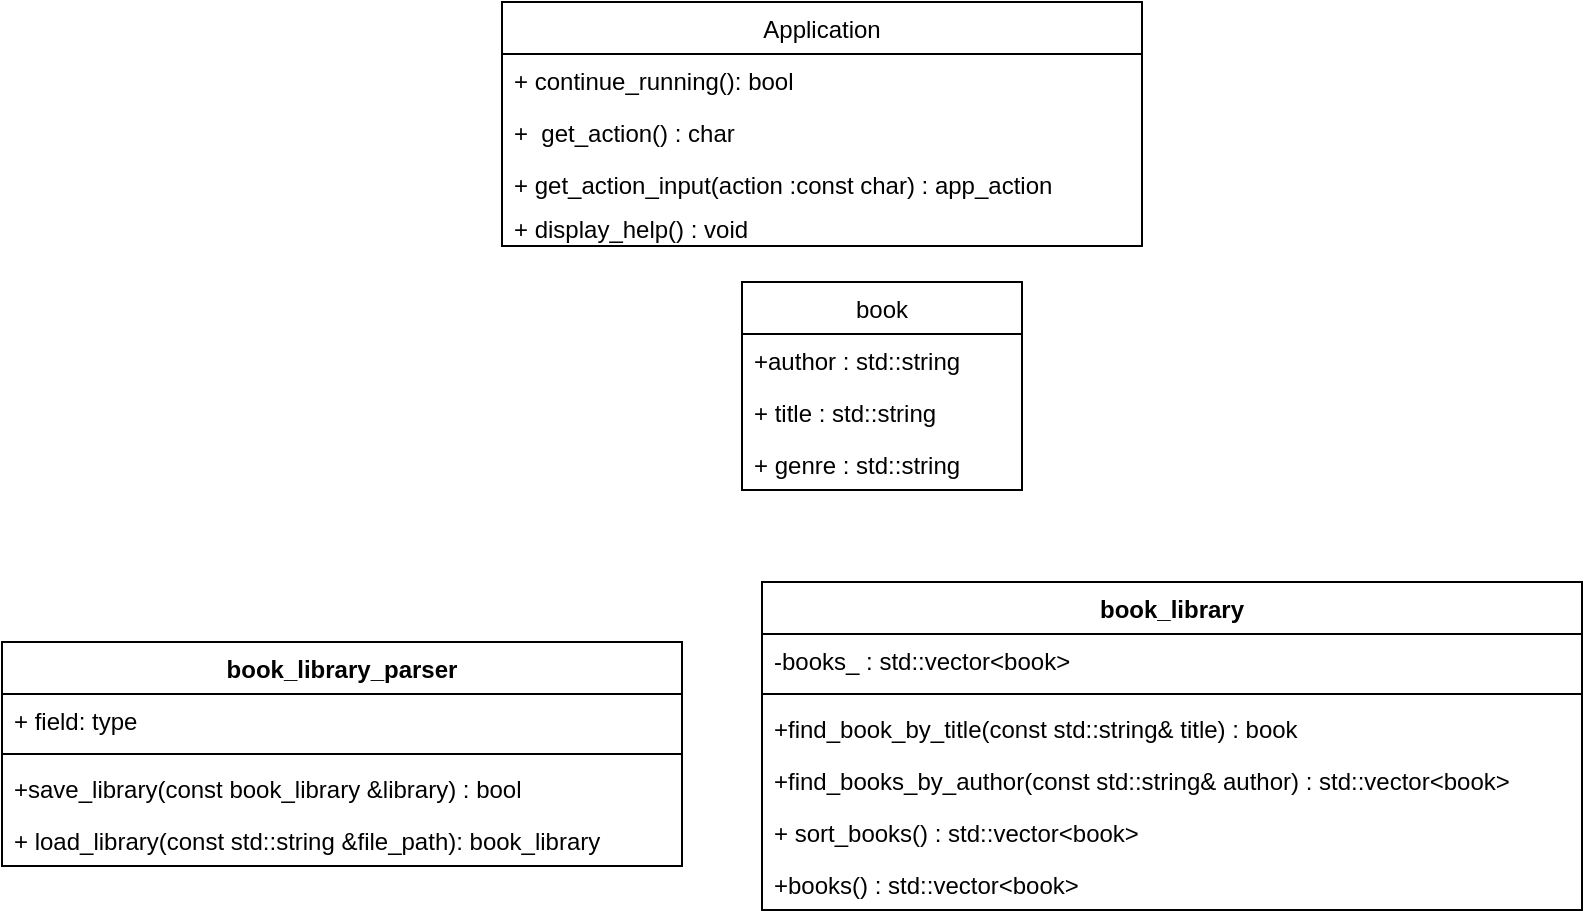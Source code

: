<mxfile version="13.2.4" type="github"><diagram id="C5RBs43oDa-KdzZeNtuy" name="Page-1"><mxGraphModel dx="1250" dy="463" grid="1" gridSize="10" guides="1" tooltips="1" connect="1" arrows="1" fold="1" page="1" pageScale="1" pageWidth="827" pageHeight="1169" math="0" shadow="0"><root><mxCell id="WIyWlLk6GJQsqaUBKTNV-0"/><mxCell id="WIyWlLk6GJQsqaUBKTNV-1" parent="WIyWlLk6GJQsqaUBKTNV-0"/><mxCell id="FQI_b0Nhsj-mTSouh9MI-12" value="Application" style="swimlane;fontStyle=0;childLayout=stackLayout;horizontal=1;startSize=26;fillColor=none;horizontalStack=0;resizeParent=1;resizeParentMax=0;resizeLast=0;collapsible=1;marginBottom=0;" vertex="1" parent="WIyWlLk6GJQsqaUBKTNV-1"><mxGeometry x="180" y="60" width="320" height="122" as="geometry"/></mxCell><mxCell id="FQI_b0Nhsj-mTSouh9MI-13" value="+ continue_running(): bool" style="text;strokeColor=none;fillColor=none;align=left;verticalAlign=top;spacingLeft=4;spacingRight=4;overflow=hidden;rotatable=0;points=[[0,0.5],[1,0.5]];portConstraint=eastwest;" vertex="1" parent="FQI_b0Nhsj-mTSouh9MI-12"><mxGeometry y="26" width="320" height="26" as="geometry"/></mxCell><mxCell id="FQI_b0Nhsj-mTSouh9MI-14" value="+  get_action() : char" style="text;strokeColor=none;fillColor=none;align=left;verticalAlign=top;spacingLeft=4;spacingRight=4;overflow=hidden;rotatable=0;points=[[0,0.5],[1,0.5]];portConstraint=eastwest;" vertex="1" parent="FQI_b0Nhsj-mTSouh9MI-12"><mxGeometry y="52" width="320" height="26" as="geometry"/></mxCell><mxCell id="FQI_b0Nhsj-mTSouh9MI-15" value="+ get_action_input(action :const char) : app_action" style="text;strokeColor=none;fillColor=none;align=left;verticalAlign=top;spacingLeft=4;spacingRight=4;overflow=hidden;rotatable=0;points=[[0,0.5],[1,0.5]];portConstraint=eastwest;" vertex="1" parent="FQI_b0Nhsj-mTSouh9MI-12"><mxGeometry y="78" width="320" height="22" as="geometry"/></mxCell><mxCell id="FQI_b0Nhsj-mTSouh9MI-25" value="+ display_help() : void" style="text;strokeColor=none;fillColor=none;align=left;verticalAlign=top;spacingLeft=4;spacingRight=4;overflow=hidden;rotatable=0;points=[[0,0.5],[1,0.5]];portConstraint=eastwest;" vertex="1" parent="FQI_b0Nhsj-mTSouh9MI-12"><mxGeometry y="100" width="320" height="22" as="geometry"/></mxCell><mxCell id="FQI_b0Nhsj-mTSouh9MI-8" value="book" style="swimlane;fontStyle=0;childLayout=stackLayout;horizontal=1;startSize=26;fillColor=none;horizontalStack=0;resizeParent=1;resizeParentMax=0;resizeLast=0;collapsible=1;marginBottom=0;" vertex="1" parent="WIyWlLk6GJQsqaUBKTNV-1"><mxGeometry x="300" y="200" width="140" height="104" as="geometry"/></mxCell><mxCell id="FQI_b0Nhsj-mTSouh9MI-9" value="+author : std::string" style="text;strokeColor=none;fillColor=none;align=left;verticalAlign=top;spacingLeft=4;spacingRight=4;overflow=hidden;rotatable=0;points=[[0,0.5],[1,0.5]];portConstraint=eastwest;" vertex="1" parent="FQI_b0Nhsj-mTSouh9MI-8"><mxGeometry y="26" width="140" height="26" as="geometry"/></mxCell><mxCell id="FQI_b0Nhsj-mTSouh9MI-10" value="+ title : std::string" style="text;strokeColor=none;fillColor=none;align=left;verticalAlign=top;spacingLeft=4;spacingRight=4;overflow=hidden;rotatable=0;points=[[0,0.5],[1,0.5]];portConstraint=eastwest;" vertex="1" parent="FQI_b0Nhsj-mTSouh9MI-8"><mxGeometry y="52" width="140" height="26" as="geometry"/></mxCell><mxCell id="FQI_b0Nhsj-mTSouh9MI-11" value="+ genre : std::string" style="text;strokeColor=none;fillColor=none;align=left;verticalAlign=top;spacingLeft=4;spacingRight=4;overflow=hidden;rotatable=0;points=[[0,0.5],[1,0.5]];portConstraint=eastwest;" vertex="1" parent="FQI_b0Nhsj-mTSouh9MI-8"><mxGeometry y="78" width="140" height="26" as="geometry"/></mxCell><mxCell id="FQI_b0Nhsj-mTSouh9MI-16" value="book_library" style="swimlane;fontStyle=1;align=center;verticalAlign=top;childLayout=stackLayout;horizontal=1;startSize=26;horizontalStack=0;resizeParent=1;resizeParentMax=0;resizeLast=0;collapsible=1;marginBottom=0;" vertex="1" parent="WIyWlLk6GJQsqaUBKTNV-1"><mxGeometry x="310" y="350" width="410" height="164" as="geometry"/></mxCell><mxCell id="FQI_b0Nhsj-mTSouh9MI-17" value="-books_ : std::vector&lt;book&gt;" style="text;strokeColor=none;fillColor=none;align=left;verticalAlign=top;spacingLeft=4;spacingRight=4;overflow=hidden;rotatable=0;points=[[0,0.5],[1,0.5]];portConstraint=eastwest;" vertex="1" parent="FQI_b0Nhsj-mTSouh9MI-16"><mxGeometry y="26" width="410" height="26" as="geometry"/></mxCell><mxCell id="FQI_b0Nhsj-mTSouh9MI-18" value="" style="line;strokeWidth=1;fillColor=none;align=left;verticalAlign=middle;spacingTop=-1;spacingLeft=3;spacingRight=3;rotatable=0;labelPosition=right;points=[];portConstraint=eastwest;" vertex="1" parent="FQI_b0Nhsj-mTSouh9MI-16"><mxGeometry y="52" width="410" height="8" as="geometry"/></mxCell><mxCell id="FQI_b0Nhsj-mTSouh9MI-19" value="+find_book_by_title(const std::string&amp; title) : book" style="text;strokeColor=none;fillColor=none;align=left;verticalAlign=top;spacingLeft=4;spacingRight=4;overflow=hidden;rotatable=0;points=[[0,0.5],[1,0.5]];portConstraint=eastwest;" vertex="1" parent="FQI_b0Nhsj-mTSouh9MI-16"><mxGeometry y="60" width="410" height="26" as="geometry"/></mxCell><mxCell id="FQI_b0Nhsj-mTSouh9MI-29" value="+find_books_by_author(const std::string&amp; author) : std::vector&lt;book&gt;" style="text;strokeColor=none;fillColor=none;align=left;verticalAlign=top;spacingLeft=4;spacingRight=4;overflow=hidden;rotatable=0;points=[[0,0.5],[1,0.5]];portConstraint=eastwest;" vertex="1" parent="FQI_b0Nhsj-mTSouh9MI-16"><mxGeometry y="86" width="410" height="26" as="geometry"/></mxCell><mxCell id="FQI_b0Nhsj-mTSouh9MI-26" value="+ sort_books() : std::vector&lt;book&gt;" style="text;strokeColor=none;fillColor=none;align=left;verticalAlign=top;spacingLeft=4;spacingRight=4;overflow=hidden;rotatable=0;points=[[0,0.5],[1,0.5]];portConstraint=eastwest;" vertex="1" parent="FQI_b0Nhsj-mTSouh9MI-16"><mxGeometry y="112" width="410" height="26" as="geometry"/></mxCell><mxCell id="FQI_b0Nhsj-mTSouh9MI-30" value="+books() : std::vector&lt;book&gt;" style="text;strokeColor=none;fillColor=none;align=left;verticalAlign=top;spacingLeft=4;spacingRight=4;overflow=hidden;rotatable=0;points=[[0,0.5],[1,0.5]];portConstraint=eastwest;" vertex="1" parent="FQI_b0Nhsj-mTSouh9MI-16"><mxGeometry y="138" width="410" height="26" as="geometry"/></mxCell><mxCell id="FQI_b0Nhsj-mTSouh9MI-20" value="book_library_parser" style="swimlane;fontStyle=1;align=center;verticalAlign=top;childLayout=stackLayout;horizontal=1;startSize=26;horizontalStack=0;resizeParent=1;resizeParentMax=0;resizeLast=0;collapsible=1;marginBottom=0;" vertex="1" parent="WIyWlLk6GJQsqaUBKTNV-1"><mxGeometry x="-70" y="380" width="340" height="112" as="geometry"/></mxCell><mxCell id="FQI_b0Nhsj-mTSouh9MI-21" value="+ field: type" style="text;strokeColor=none;fillColor=none;align=left;verticalAlign=top;spacingLeft=4;spacingRight=4;overflow=hidden;rotatable=0;points=[[0,0.5],[1,0.5]];portConstraint=eastwest;" vertex="1" parent="FQI_b0Nhsj-mTSouh9MI-20"><mxGeometry y="26" width="340" height="26" as="geometry"/></mxCell><mxCell id="FQI_b0Nhsj-mTSouh9MI-22" value="" style="line;strokeWidth=1;fillColor=none;align=left;verticalAlign=middle;spacingTop=-1;spacingLeft=3;spacingRight=3;rotatable=0;labelPosition=right;points=[];portConstraint=eastwest;" vertex="1" parent="FQI_b0Nhsj-mTSouh9MI-20"><mxGeometry y="52" width="340" height="8" as="geometry"/></mxCell><mxCell id="FQI_b0Nhsj-mTSouh9MI-23" value="+save_library(const book_library &amp;library) : bool" style="text;strokeColor=none;fillColor=none;align=left;verticalAlign=top;spacingLeft=4;spacingRight=4;overflow=hidden;rotatable=0;points=[[0,0.5],[1,0.5]];portConstraint=eastwest;" vertex="1" parent="FQI_b0Nhsj-mTSouh9MI-20"><mxGeometry y="60" width="340" height="26" as="geometry"/></mxCell><mxCell id="FQI_b0Nhsj-mTSouh9MI-31" value="+ load_library(const std::string &amp;file_path): book_library" style="text;strokeColor=none;fillColor=none;align=left;verticalAlign=top;spacingLeft=4;spacingRight=4;overflow=hidden;rotatable=0;points=[[0,0.5],[1,0.5]];portConstraint=eastwest;" vertex="1" parent="FQI_b0Nhsj-mTSouh9MI-20"><mxGeometry y="86" width="340" height="26" as="geometry"/></mxCell></root></mxGraphModel></diagram></mxfile>
